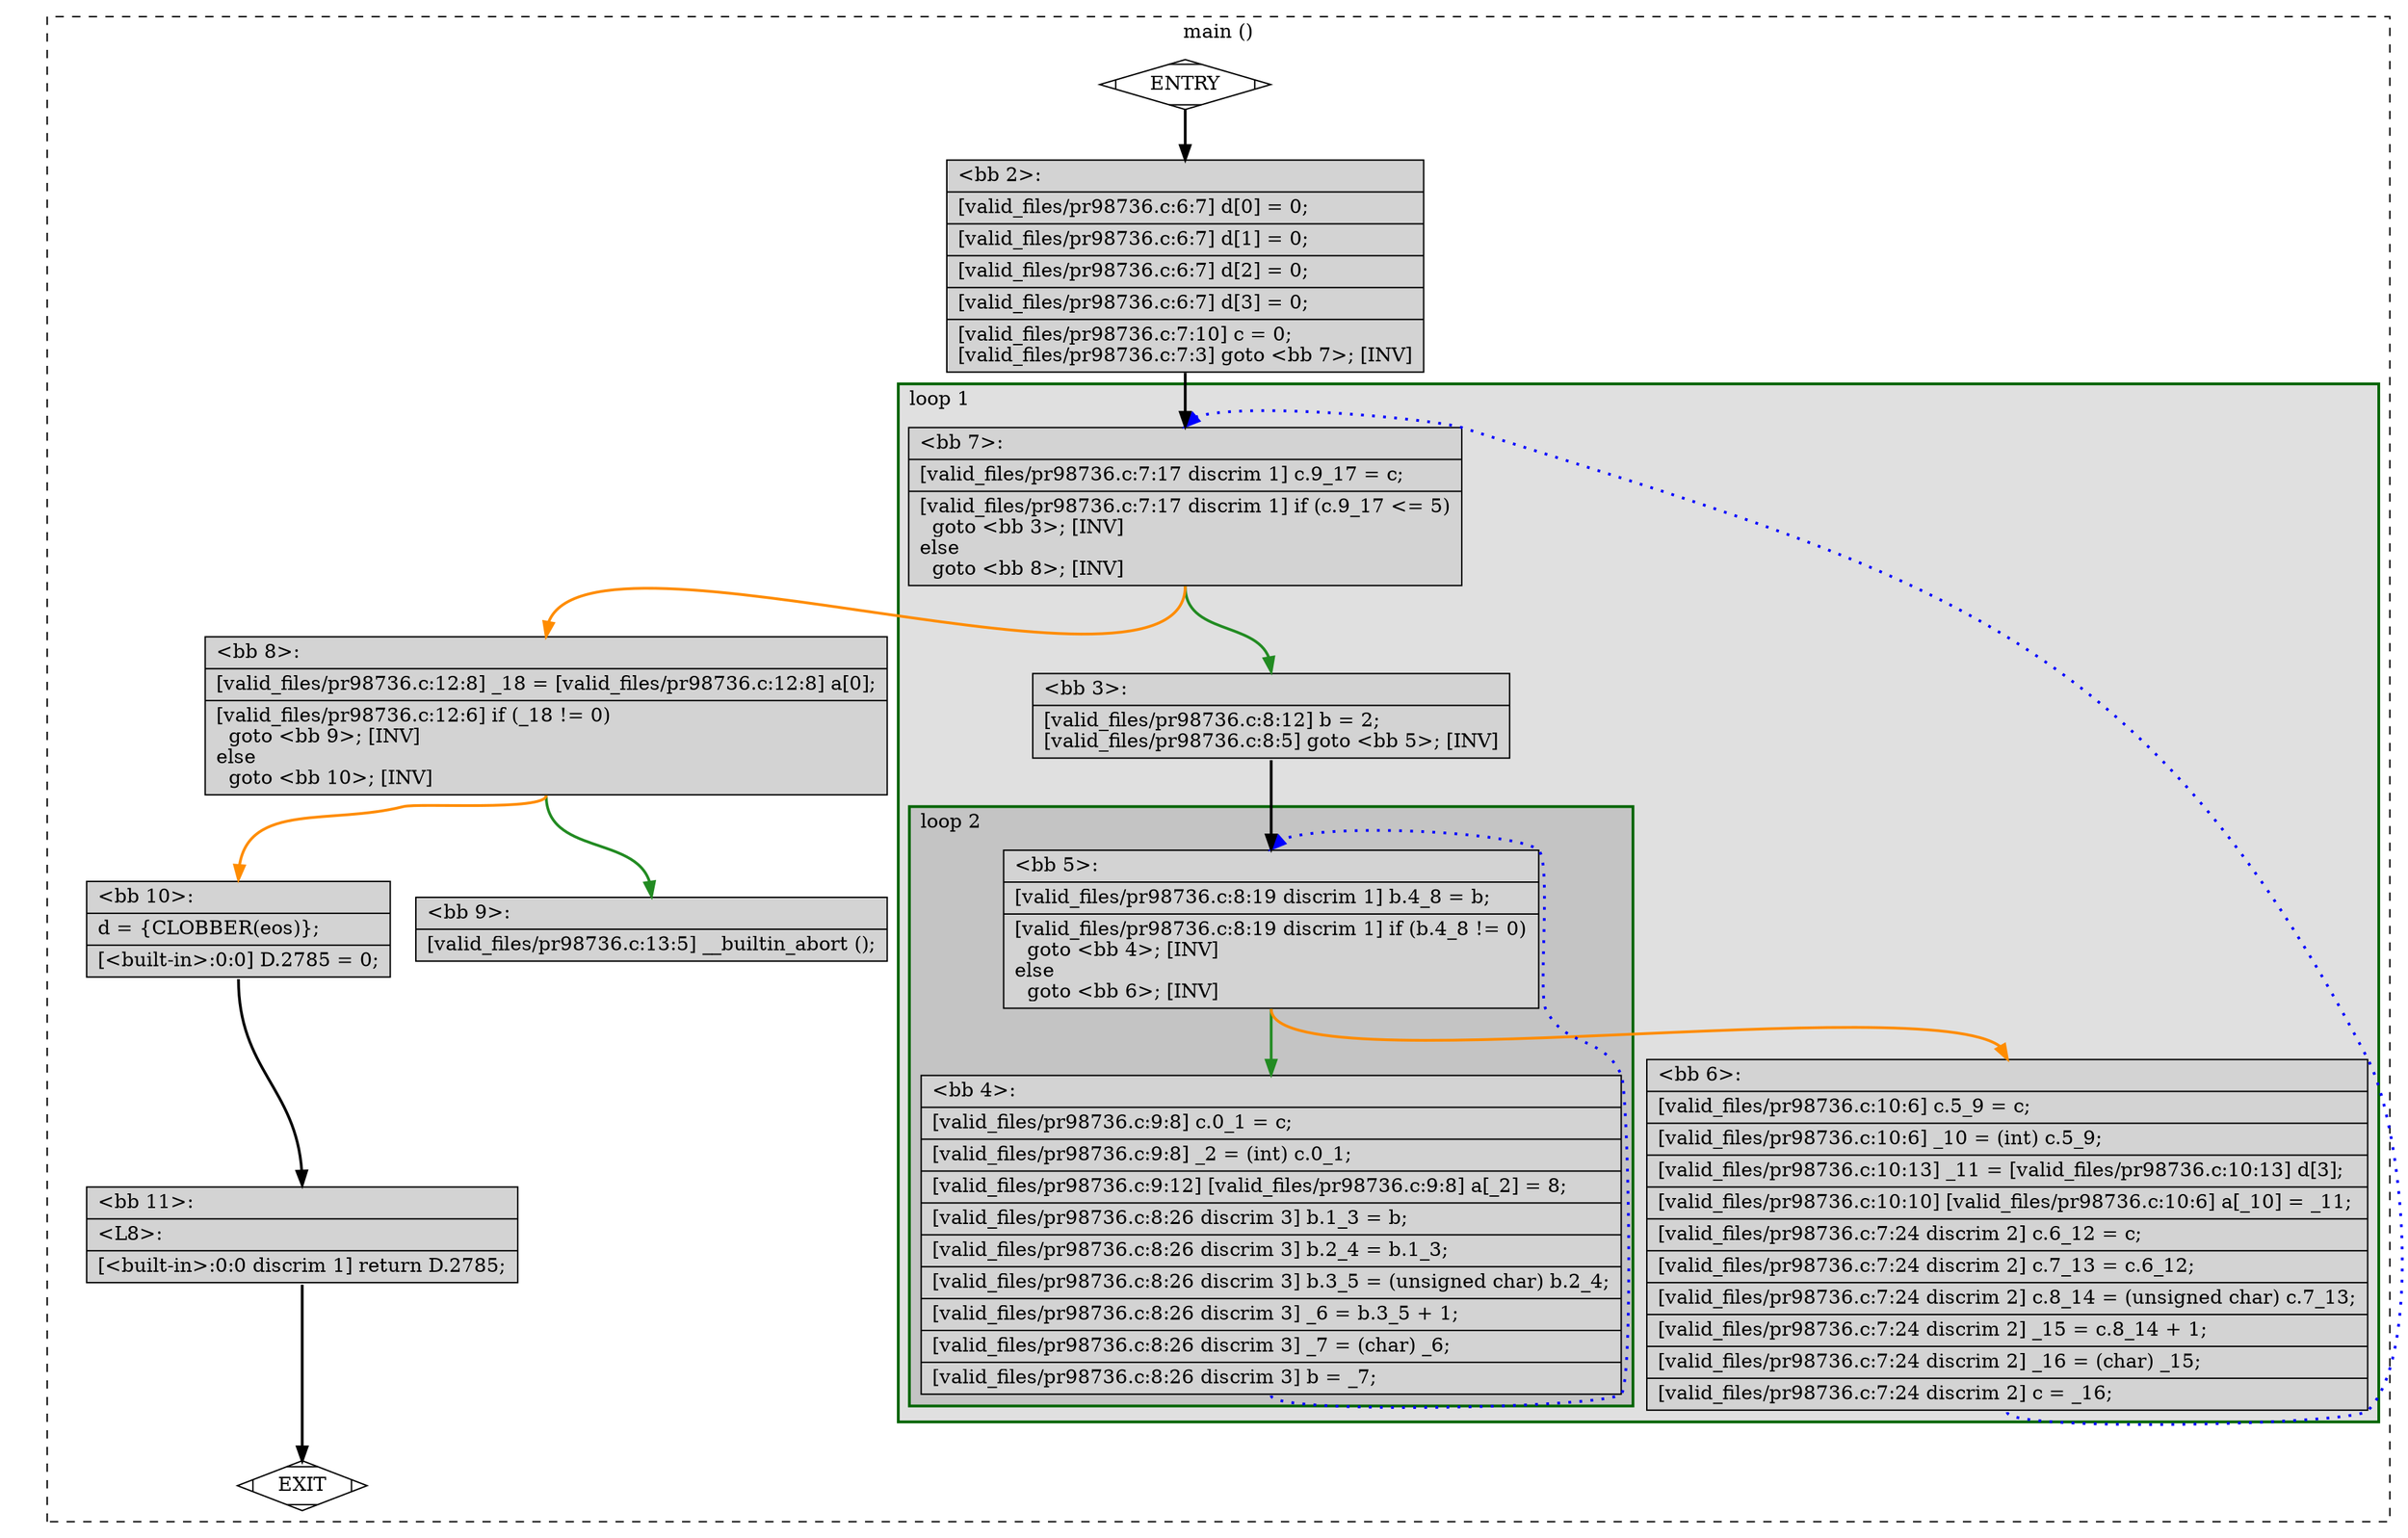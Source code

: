 digraph "a-pr98736.c.015t.cfg" {
overlap=false;
subgraph "cluster_main" {
	style="dashed";
	color="black";
	label="main ()";
	subgraph cluster_0_1 {
	style="filled";
	color="darkgreen";
	fillcolor="grey88";
	label="loop 1";
	labeljust=l;
	penwidth=2;
	subgraph cluster_0_2 {
	style="filled";
	color="darkgreen";
	fillcolor="grey77";
	label="loop 2";
	labeljust=l;
	penwidth=2;
	fn_0_basic_block_5 [shape=record,style=filled,fillcolor=lightgrey,label="{\<bb\ 5\>:\l\
|[valid_files/pr98736.c:8:19\ discrim\ 1]\ b.4_8\ =\ b;\l\
|[valid_files/pr98736.c:8:19\ discrim\ 1]\ if\ (b.4_8\ !=\ 0)\l\
\ \ goto\ \<bb\ 4\>;\ [INV]\l\
else\l\
\ \ goto\ \<bb\ 6\>;\ [INV]\l\
}"];

	fn_0_basic_block_4 [shape=record,style=filled,fillcolor=lightgrey,label="{\<bb\ 4\>:\l\
|[valid_files/pr98736.c:9:8]\ c.0_1\ =\ c;\l\
|[valid_files/pr98736.c:9:8]\ _2\ =\ (int)\ c.0_1;\l\
|[valid_files/pr98736.c:9:12]\ [valid_files/pr98736.c:9:8]\ a[_2]\ =\ 8;\l\
|[valid_files/pr98736.c:8:26\ discrim\ 3]\ b.1_3\ =\ b;\l\
|[valid_files/pr98736.c:8:26\ discrim\ 3]\ b.2_4\ =\ b.1_3;\l\
|[valid_files/pr98736.c:8:26\ discrim\ 3]\ b.3_5\ =\ (unsigned\ char)\ b.2_4;\l\
|[valid_files/pr98736.c:8:26\ discrim\ 3]\ _6\ =\ b.3_5\ +\ 1;\l\
|[valid_files/pr98736.c:8:26\ discrim\ 3]\ _7\ =\ (char)\ _6;\l\
|[valid_files/pr98736.c:8:26\ discrim\ 3]\ b\ =\ _7;\l\
}"];

	}
	fn_0_basic_block_7 [shape=record,style=filled,fillcolor=lightgrey,label="{\<bb\ 7\>:\l\
|[valid_files/pr98736.c:7:17\ discrim\ 1]\ c.9_17\ =\ c;\l\
|[valid_files/pr98736.c:7:17\ discrim\ 1]\ if\ (c.9_17\ \<=\ 5)\l\
\ \ goto\ \<bb\ 3\>;\ [INV]\l\
else\l\
\ \ goto\ \<bb\ 8\>;\ [INV]\l\
}"];

	fn_0_basic_block_3 [shape=record,style=filled,fillcolor=lightgrey,label="{\<bb\ 3\>:\l\
|[valid_files/pr98736.c:8:12]\ b\ =\ 2;\l\
[valid_files/pr98736.c:8:5]\ goto\ \<bb\ 5\>;\ [INV]\l\
}"];

	fn_0_basic_block_6 [shape=record,style=filled,fillcolor=lightgrey,label="{\<bb\ 6\>:\l\
|[valid_files/pr98736.c:10:6]\ c.5_9\ =\ c;\l\
|[valid_files/pr98736.c:10:6]\ _10\ =\ (int)\ c.5_9;\l\
|[valid_files/pr98736.c:10:13]\ _11\ =\ [valid_files/pr98736.c:10:13]\ d[3];\l\
|[valid_files/pr98736.c:10:10]\ [valid_files/pr98736.c:10:6]\ a[_10]\ =\ _11;\l\
|[valid_files/pr98736.c:7:24\ discrim\ 2]\ c.6_12\ =\ c;\l\
|[valid_files/pr98736.c:7:24\ discrim\ 2]\ c.7_13\ =\ c.6_12;\l\
|[valid_files/pr98736.c:7:24\ discrim\ 2]\ c.8_14\ =\ (unsigned\ char)\ c.7_13;\l\
|[valid_files/pr98736.c:7:24\ discrim\ 2]\ _15\ =\ c.8_14\ +\ 1;\l\
|[valid_files/pr98736.c:7:24\ discrim\ 2]\ _16\ =\ (char)\ _15;\l\
|[valid_files/pr98736.c:7:24\ discrim\ 2]\ c\ =\ _16;\l\
}"];

	}
	fn_0_basic_block_0 [shape=Mdiamond,style=filled,fillcolor=white,label="ENTRY"];

	fn_0_basic_block_1 [shape=Mdiamond,style=filled,fillcolor=white,label="EXIT"];

	fn_0_basic_block_2 [shape=record,style=filled,fillcolor=lightgrey,label="{\<bb\ 2\>:\l\
|[valid_files/pr98736.c:6:7]\ d[0]\ =\ 0;\l\
|[valid_files/pr98736.c:6:7]\ d[1]\ =\ 0;\l\
|[valid_files/pr98736.c:6:7]\ d[2]\ =\ 0;\l\
|[valid_files/pr98736.c:6:7]\ d[3]\ =\ 0;\l\
|[valid_files/pr98736.c:7:10]\ c\ =\ 0;\l\
[valid_files/pr98736.c:7:3]\ goto\ \<bb\ 7\>;\ [INV]\l\
}"];

	fn_0_basic_block_8 [shape=record,style=filled,fillcolor=lightgrey,label="{\<bb\ 8\>:\l\
|[valid_files/pr98736.c:12:8]\ _18\ =\ [valid_files/pr98736.c:12:8]\ a[0];\l\
|[valid_files/pr98736.c:12:6]\ if\ (_18\ !=\ 0)\l\
\ \ goto\ \<bb\ 9\>;\ [INV]\l\
else\l\
\ \ goto\ \<bb\ 10\>;\ [INV]\l\
}"];

	fn_0_basic_block_9 [shape=record,style=filled,fillcolor=lightgrey,label="{\<bb\ 9\>:\l\
|[valid_files/pr98736.c:13:5]\ __builtin_abort\ ();\l\
}"];

	fn_0_basic_block_10 [shape=record,style=filled,fillcolor=lightgrey,label="{\<bb\ 10\>:\l\
|d\ =\ \{CLOBBER(eos)\};\l\
|[\<built-in\>:0:0]\ D.2785\ =\ 0;\l\
}"];

	fn_0_basic_block_11 [shape=record,style=filled,fillcolor=lightgrey,label="{\<bb\ 11\>:\l\
|\<L8\>:\l\
|[\<built-in\>:0:0\ discrim\ 1]\ return\ D.2785;\l\
}"];

	fn_0_basic_block_0:s -> fn_0_basic_block_2:n [style="solid,bold",color=black,weight=100,constraint=true];
	fn_0_basic_block_2:s -> fn_0_basic_block_7:n [style="solid,bold",color=black,weight=100,constraint=true];
	fn_0_basic_block_3:s -> fn_0_basic_block_5:n [style="solid,bold",color=black,weight=100,constraint=true];
	fn_0_basic_block_4:s -> fn_0_basic_block_5:n [style="dotted,bold",color=blue,weight=10,constraint=false];
	fn_0_basic_block_5:s -> fn_0_basic_block_4:n [style="solid,bold",color=forestgreen,weight=10,constraint=true];
	fn_0_basic_block_5:s -> fn_0_basic_block_6:n [style="solid,bold",color=darkorange,weight=10,constraint=true];
	fn_0_basic_block_6:s -> fn_0_basic_block_7:n [style="dotted,bold",color=blue,weight=10,constraint=false];
	fn_0_basic_block_7:s -> fn_0_basic_block_3:n [style="solid,bold",color=forestgreen,weight=10,constraint=true];
	fn_0_basic_block_7:s -> fn_0_basic_block_8:n [style="solid,bold",color=darkorange,weight=10,constraint=true];
	fn_0_basic_block_8:s -> fn_0_basic_block_9:n [style="solid,bold",color=forestgreen,weight=10,constraint=true];
	fn_0_basic_block_8:s -> fn_0_basic_block_10:n [style="solid,bold",color=darkorange,weight=10,constraint=true];
	fn_0_basic_block_10:s -> fn_0_basic_block_11:n [style="solid,bold",color=black,weight=100,constraint=true];
	fn_0_basic_block_11:s -> fn_0_basic_block_1:n [style="solid,bold",color=black,weight=10,constraint=true];
	fn_0_basic_block_0:s -> fn_0_basic_block_1:n [style="invis",constraint=true];
}
}
